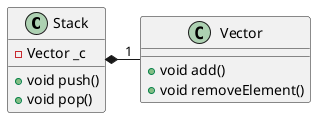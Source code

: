 @startuml
Stack *- "1" Vector

class Vector {
    + void add()
    + void removeElement()
    }

class Stack {
    - Vector _c
    + void push()
    + void pop()
    }

@enduml
